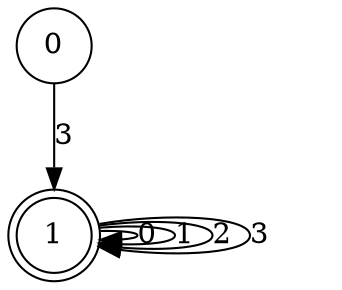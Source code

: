 digraph{
node [shape = doublecircle] 1 
node [shape = circle]
0 -> 1 [label=3]
1 -> 1 [label=0]
1 -> 1 [label=1]
1 -> 1 [label=2]
1 -> 1 [label=3]
}